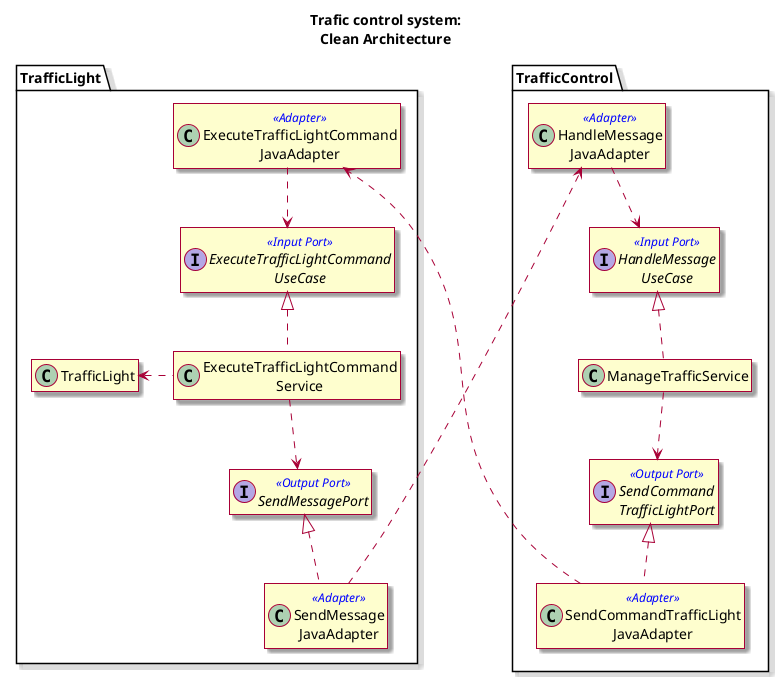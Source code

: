 @startuml clean architecture

skin rose
skinparam Nodesep 50 // horizontal spacing
' skinparam ranksep 20 // vertical spacing

skinparam ClassStereotypeFontColor blue
' scale max 4000 width
hide empty members
' top to bottom direction

title Trafic control system:\nClean Architecture


package TrafficControl <<Folder>> {

    class          ManageTrafficService
    interface      HandleMessage\nUseCase <<Input Port>>
    class          HandleMessage\nJavaAdapter <<Adapter>>
    interface      SendCommand\nTrafficLightPort <<Output Port>>
    together {
        class          SendCommandTrafficLight\nJavaAdapter <<Adapter>>
        ' class          SendCommandTrafficLight\nSocketAdapter <<Adapter>>
    }

    HandleMessage\nJavaAdapter ..> HandleMessage\nUseCase
    HandleMessage\nUseCase <|.. ManageTrafficService
    ManageTrafficService ..> SendCommand\nTrafficLightPort
    SendCommand\nTrafficLightPort <|.. SendCommandTrafficLight\nJavaAdapter
    ' SendCommand\nTrafficLightPort <|. SendCommandTrafficLight\nSocketAdapter

}

package TrafficLight <<Folder>> {

    class          ExecuteTrafficLightCommand\nService
    interface      ExecuteTrafficLightCommand\nUseCase <<Input Port>>
    class          ExecuteTrafficLightCommand\nJavaAdapter <<Adapter>>
    interface      SendMessagePort <<Output Port>>
    class          SendMessage\nJavaAdapter <<Adapter>>
    class          TrafficLight

    ExecuteTrafficLightCommand\nJavaAdapter ..> ExecuteTrafficLightCommand\nUseCase
    ExecuteTrafficLightCommand\nUseCase <|.. ExecuteTrafficLightCommand\nService
    ExecuteTrafficLightCommand\nService ..> SendMessagePort
    SendMessagePort <|.. SendMessage\nJavaAdapter
    ExecuteTrafficLightCommand\nService .l.> TrafficLight

}



TrafficControl.SendCommandTrafficLight\nJavaAdapter .r.> TrafficLight.ExecuteTrafficLightCommand\nJavaAdapter
TrafficControl.HandleMessage\nJavaAdapter <.l. TrafficLight.SendMessage\nJavaAdapter

' start for layout purposes
TrafficLight.ExecuteTrafficLightCommand\nJavaAdapter <.left[hidden]. TrafficControl.HandleMessage\nJavaAdapter
' end layout purposes

@enduml